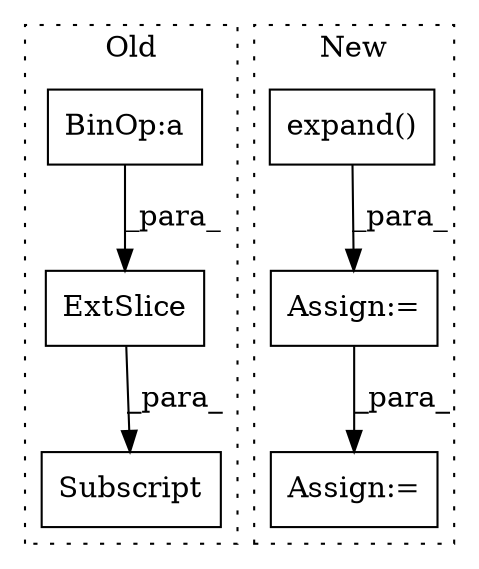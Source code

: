 digraph G {
subgraph cluster0 {
1 [label="ExtSlice" a="85" s="3544" l="5" shape="box"];
3 [label="Subscript" a="63" s="3544,0" l="34,0" shape="box"];
6 [label="BinOp:a" a="82" s="3573" l="3" shape="box"];
label = "Old";
style="dotted";
}
subgraph cluster1 {
2 [label="expand()" a="75" s="2635,2683" l="37,1" shape="box"];
4 [label="Assign:=" a="68" s="2732" l="3" shape="box"];
5 [label="Assign:=" a="68" s="2632" l="3" shape="box"];
label = "New";
style="dotted";
}
1 -> 3 [label="_para_"];
2 -> 5 [label="_para_"];
5 -> 4 [label="_para_"];
6 -> 1 [label="_para_"];
}